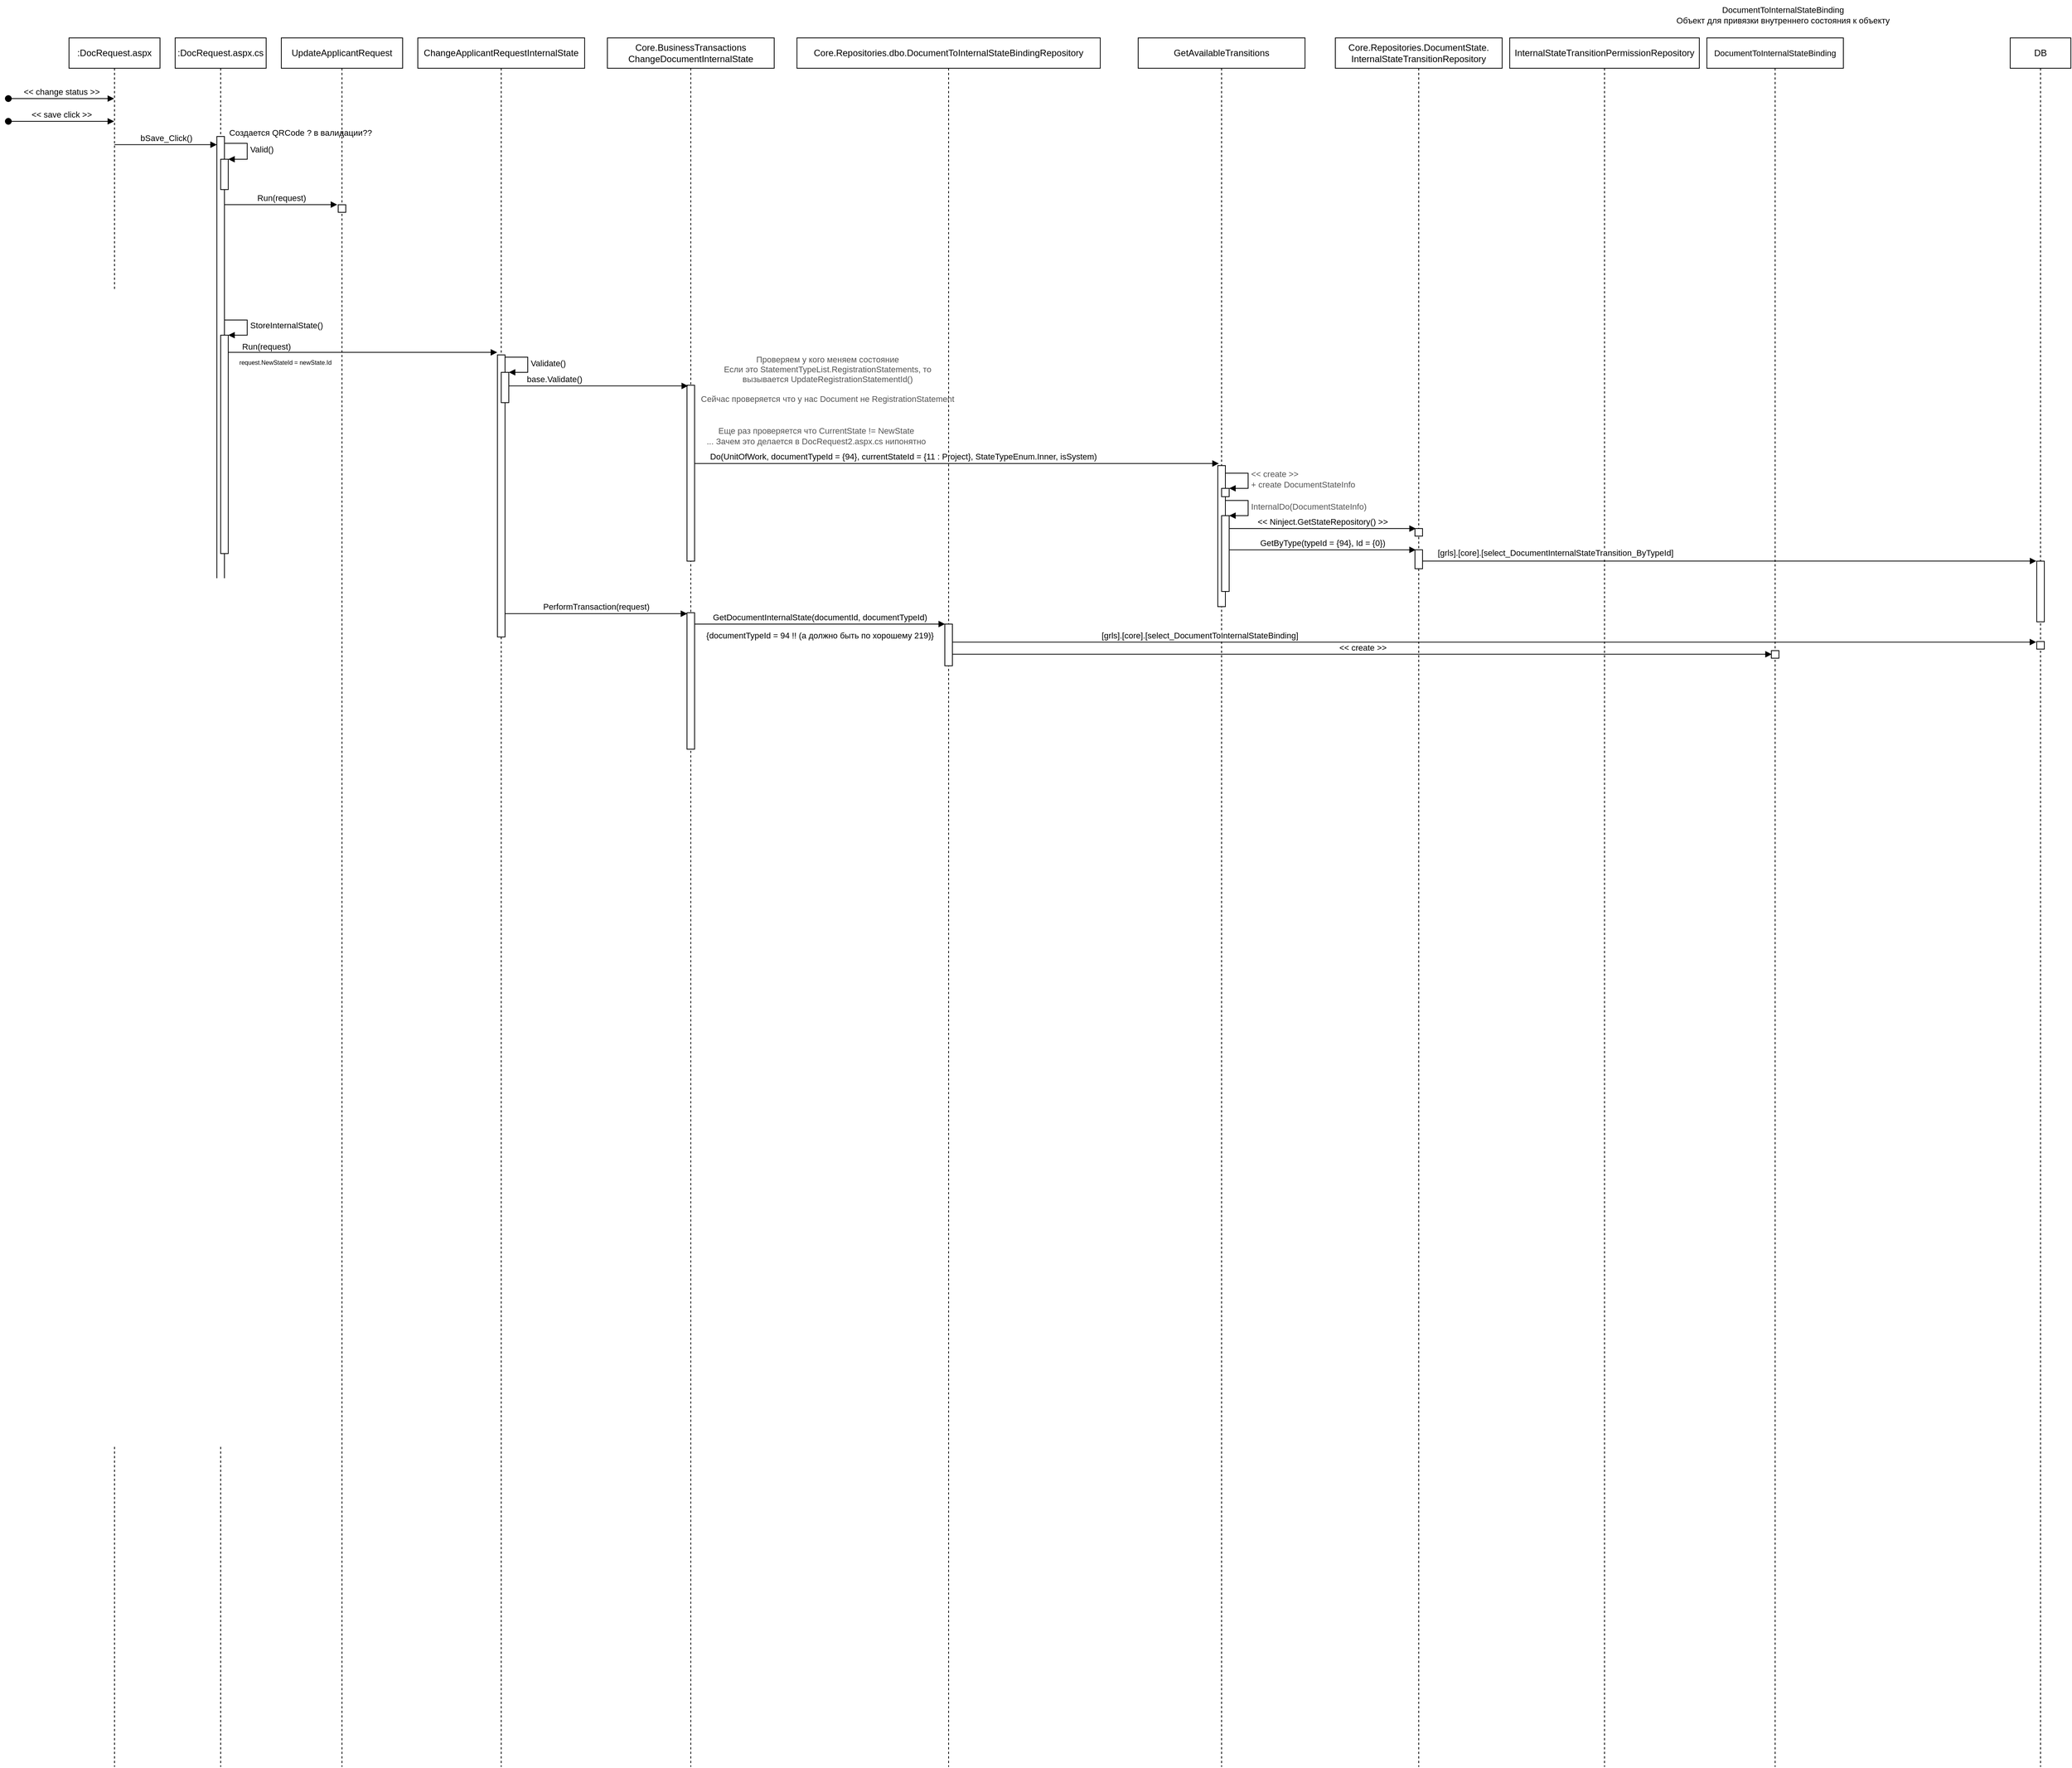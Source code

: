 <mxfile version="20.5.1" type="github">
  <diagram id="1gG8MEolRxr3eOi24UUM" name="Страница 1">
    <mxGraphModel dx="1800" dy="1773" grid="1" gridSize="10" guides="1" tooltips="1" connect="1" arrows="1" fold="1" page="1" pageScale="1" pageWidth="827" pageHeight="1169" math="0" shadow="0">
      <root>
        <mxCell id="0" />
        <mxCell id="1" parent="0" />
        <mxCell id="j3cDPz18Dl61WBa1ze43-2" value=":DocRequest.aspx.cs" style="shape=umlLifeline;perimeter=lifelinePerimeter;whiteSpace=wrap;html=1;container=1;collapsible=0;recursiveResize=0;outlineConnect=0;" vertex="1" parent="1">
          <mxGeometry x="220" y="40" width="120" height="2280" as="geometry" />
        </mxCell>
        <mxCell id="j3cDPz18Dl61WBa1ze43-5" value="" style="html=1;points=[];perimeter=orthogonalPerimeter;" vertex="1" parent="j3cDPz18Dl61WBa1ze43-2">
          <mxGeometry x="55" y="130" width="10" height="770" as="geometry" />
        </mxCell>
        <mxCell id="j3cDPz18Dl61WBa1ze43-48" value="" style="html=1;points=[];perimeter=orthogonalPerimeter;fontSize=11;" vertex="1" parent="j3cDPz18Dl61WBa1ze43-2">
          <mxGeometry x="60" y="160" width="10" height="40" as="geometry" />
        </mxCell>
        <mxCell id="j3cDPz18Dl61WBa1ze43-49" value="Valid()" style="edgeStyle=orthogonalEdgeStyle;html=1;align=left;spacingLeft=2;endArrow=block;rounded=0;entryX=1;entryY=0;fontSize=11;" edge="1" target="j3cDPz18Dl61WBa1ze43-48" parent="j3cDPz18Dl61WBa1ze43-2" source="j3cDPz18Dl61WBa1ze43-5">
          <mxGeometry relative="1" as="geometry">
            <mxPoint x="65" y="140" as="sourcePoint" />
            <Array as="points">
              <mxPoint x="95" y="139" />
              <mxPoint x="95" y="160" />
            </Array>
          </mxGeometry>
        </mxCell>
        <mxCell id="j3cDPz18Dl61WBa1ze43-1" value=":DocRequest.aspx" style="shape=umlLifeline;perimeter=lifelinePerimeter;whiteSpace=wrap;html=1;container=1;collapsible=0;recursiveResize=0;outlineConnect=0;" vertex="1" parent="1">
          <mxGeometry x="80" y="40" width="120" height="2280" as="geometry" />
        </mxCell>
        <mxCell id="j3cDPz18Dl61WBa1ze43-4" value="&amp;lt;&amp;lt; save click &amp;gt;&amp;gt;" style="html=1;verticalAlign=bottom;startArrow=oval;startFill=1;endArrow=block;startSize=8;rounded=0;" edge="1" parent="j3cDPz18Dl61WBa1ze43-1" target="j3cDPz18Dl61WBa1ze43-1">
          <mxGeometry width="60" relative="1" as="geometry">
            <mxPoint x="-80" y="110" as="sourcePoint" />
            <mxPoint x="59.5" y="110" as="targetPoint" />
          </mxGeometry>
        </mxCell>
        <mxCell id="j3cDPz18Dl61WBa1ze43-3" value="&amp;lt;&amp;lt; change status &amp;gt;&amp;gt;" style="html=1;verticalAlign=bottom;startArrow=oval;startFill=1;endArrow=block;startSize=8;rounded=0;" edge="1" parent="1" target="j3cDPz18Dl61WBa1ze43-1">
          <mxGeometry width="60" relative="1" as="geometry">
            <mxPoint y="120" as="sourcePoint" />
            <mxPoint x="90" y="120" as="targetPoint" />
          </mxGeometry>
        </mxCell>
        <mxCell id="j3cDPz18Dl61WBa1ze43-6" value="bSave_Click()" style="html=1;verticalAlign=bottom;endArrow=block;rounded=0;entryX=0.001;entryY=0.014;entryDx=0;entryDy=0;entryPerimeter=0;" edge="1" parent="1" source="j3cDPz18Dl61WBa1ze43-1" target="j3cDPz18Dl61WBa1ze43-5">
          <mxGeometry width="80" relative="1" as="geometry">
            <mxPoint x="400" y="300" as="sourcePoint" />
            <mxPoint x="480" y="300" as="targetPoint" />
          </mxGeometry>
        </mxCell>
        <mxCell id="j3cDPz18Dl61WBa1ze43-9" value="UpdateApplicantRequest" style="shape=umlLifeline;perimeter=lifelinePerimeter;whiteSpace=wrap;html=1;container=1;collapsible=0;recursiveResize=0;outlineConnect=0;" vertex="1" parent="1">
          <mxGeometry x="360" y="40" width="160" height="2280" as="geometry" />
        </mxCell>
        <mxCell id="j3cDPz18Dl61WBa1ze43-10" value="" style="html=1;points=[];perimeter=orthogonalPerimeter;" vertex="1" parent="j3cDPz18Dl61WBa1ze43-9">
          <mxGeometry x="75" y="220" width="10" height="10" as="geometry" />
        </mxCell>
        <mxCell id="j3cDPz18Dl61WBa1ze43-18" value="request.NewStateId = newState.Id" style="text;html=1;align=center;verticalAlign=middle;resizable=0;points=[];autosize=1;strokeColor=none;fillColor=none;fontSize=8;" vertex="1" parent="j3cDPz18Dl61WBa1ze43-9">
          <mxGeometry x="-70" y="418" width="150" height="20" as="geometry" />
        </mxCell>
        <mxCell id="j3cDPz18Dl61WBa1ze43-50" value="Создается QRCode ? в валидации??" style="text;html=1;align=center;verticalAlign=middle;resizable=0;points=[];autosize=1;strokeColor=none;fillColor=none;fontSize=11;" vertex="1" parent="j3cDPz18Dl61WBa1ze43-9">
          <mxGeometry x="-80" y="110" width="210" height="30" as="geometry" />
        </mxCell>
        <mxCell id="j3cDPz18Dl61WBa1ze43-11" value="Run(request)" style="html=1;verticalAlign=bottom;endArrow=block;rounded=0;entryX=-0.125;entryY=-0.018;entryDx=0;entryDy=0;entryPerimeter=0;" edge="1" parent="1" source="j3cDPz18Dl61WBa1ze43-5" target="j3cDPz18Dl61WBa1ze43-10">
          <mxGeometry width="80" relative="1" as="geometry">
            <mxPoint x="380" y="160" as="sourcePoint" />
            <mxPoint x="460" y="160" as="targetPoint" />
          </mxGeometry>
        </mxCell>
        <mxCell id="j3cDPz18Dl61WBa1ze43-12" value="" style="html=1;points=[];perimeter=orthogonalPerimeter;" vertex="1" parent="1">
          <mxGeometry x="280" y="432" width="10" height="288" as="geometry" />
        </mxCell>
        <mxCell id="j3cDPz18Dl61WBa1ze43-13" value="StoreInternalState()" style="edgeStyle=orthogonalEdgeStyle;html=1;align=left;spacingLeft=2;endArrow=block;rounded=0;entryX=1;entryY=0;" edge="1" target="j3cDPz18Dl61WBa1ze43-12" parent="1">
          <mxGeometry relative="1" as="geometry">
            <mxPoint x="285" y="411.97" as="sourcePoint" />
            <Array as="points">
              <mxPoint x="315" y="412" />
              <mxPoint x="315" y="432" />
            </Array>
          </mxGeometry>
        </mxCell>
        <mxCell id="j3cDPz18Dl61WBa1ze43-15" value="ChangeApplicantRequestInternalState" style="shape=umlLifeline;perimeter=lifelinePerimeter;whiteSpace=wrap;html=1;container=1;collapsible=0;recursiveResize=0;outlineConnect=0;" vertex="1" parent="1">
          <mxGeometry x="540" y="40" width="220" height="2280" as="geometry" />
        </mxCell>
        <mxCell id="j3cDPz18Dl61WBa1ze43-16" value="" style="html=1;points=[];perimeter=orthogonalPerimeter;" vertex="1" parent="j3cDPz18Dl61WBa1ze43-15">
          <mxGeometry x="105" y="418" width="10" height="372" as="geometry" />
        </mxCell>
        <mxCell id="j3cDPz18Dl61WBa1ze43-22" value="" style="html=1;points=[];perimeter=orthogonalPerimeter;fontSize=11;" vertex="1" parent="j3cDPz18Dl61WBa1ze43-15">
          <mxGeometry x="110" y="441" width="10" height="40" as="geometry" />
        </mxCell>
        <mxCell id="j3cDPz18Dl61WBa1ze43-23" value="Validate()" style="edgeStyle=orthogonalEdgeStyle;html=1;align=left;spacingLeft=2;endArrow=block;rounded=0;entryX=1;entryY=0;fontSize=11;" edge="1" target="j3cDPz18Dl61WBa1ze43-22" parent="j3cDPz18Dl61WBa1ze43-15" source="j3cDPz18Dl61WBa1ze43-16">
          <mxGeometry relative="1" as="geometry">
            <mxPoint x="115" y="421" as="sourcePoint" />
            <Array as="points">
              <mxPoint x="145" y="421" />
              <mxPoint x="145" y="441" />
            </Array>
          </mxGeometry>
        </mxCell>
        <mxCell id="j3cDPz18Dl61WBa1ze43-17" value="Run(request)" style="html=1;verticalAlign=bottom;endArrow=block;rounded=0;entryX=-0.033;entryY=-0.009;entryDx=0;entryDy=0;entryPerimeter=0;" edge="1" parent="1" source="j3cDPz18Dl61WBa1ze43-12" target="j3cDPz18Dl61WBa1ze43-16">
          <mxGeometry x="-0.718" y="-1" width="80" relative="1" as="geometry">
            <mxPoint x="295" y="336.56" as="sourcePoint" />
            <mxPoint x="443.75" y="336.56" as="targetPoint" />
            <mxPoint as="offset" />
          </mxGeometry>
        </mxCell>
        <mxCell id="j3cDPz18Dl61WBa1ze43-19" value="Core.BusinessTransactions&lt;br&gt;ChangeDocumentInternalState" style="shape=umlLifeline;perimeter=lifelinePerimeter;whiteSpace=wrap;html=1;container=1;collapsible=0;recursiveResize=0;outlineConnect=0;" vertex="1" parent="1">
          <mxGeometry x="790" y="40" width="220" height="2280" as="geometry" />
        </mxCell>
        <mxCell id="j3cDPz18Dl61WBa1ze43-20" value="" style="html=1;points=[];perimeter=orthogonalPerimeter;" vertex="1" parent="j3cDPz18Dl61WBa1ze43-19">
          <mxGeometry x="105" y="758" width="10" height="180" as="geometry" />
        </mxCell>
        <mxCell id="j3cDPz18Dl61WBa1ze43-25" value="" style="html=1;points=[];perimeter=orthogonalPerimeter;fontSize=11;" vertex="1" parent="j3cDPz18Dl61WBa1ze43-19">
          <mxGeometry x="105" y="458" width="10" height="232" as="geometry" />
        </mxCell>
        <mxCell id="j3cDPz18Dl61WBa1ze43-21" value="PerformTransaction(request)" style="html=1;verticalAlign=bottom;endArrow=block;rounded=0;fontSize=11;entryX=0.032;entryY=0.007;entryDx=0;entryDy=0;entryPerimeter=0;" edge="1" parent="1" target="j3cDPz18Dl61WBa1ze43-20">
          <mxGeometry width="80" relative="1" as="geometry">
            <mxPoint x="655" y="799.26" as="sourcePoint" />
            <mxPoint x="780" y="598" as="targetPoint" />
          </mxGeometry>
        </mxCell>
        <mxCell id="j3cDPz18Dl61WBa1ze43-24" value="base.Validate()" style="html=1;verticalAlign=bottom;endArrow=block;rounded=0;fontSize=11;entryX=0.14;entryY=0.004;entryDx=0;entryDy=0;entryPerimeter=0;" edge="1" parent="1" source="j3cDPz18Dl61WBa1ze43-22" target="j3cDPz18Dl61WBa1ze43-25">
          <mxGeometry x="-0.492" width="80" relative="1" as="geometry">
            <mxPoint x="700" y="478" as="sourcePoint" />
            <mxPoint x="780" y="478" as="targetPoint" />
            <mxPoint as="offset" />
          </mxGeometry>
        </mxCell>
        <mxCell id="j3cDPz18Dl61WBa1ze43-26" value="Core.Repositories.DocumentState.&lt;br&gt;InternalStateTransitionRepository" style="shape=umlLifeline;perimeter=lifelinePerimeter;whiteSpace=wrap;html=1;container=1;collapsible=0;recursiveResize=0;outlineConnect=0;" vertex="1" parent="1">
          <mxGeometry x="1750" y="40" width="220" height="2280" as="geometry" />
        </mxCell>
        <mxCell id="j3cDPz18Dl61WBa1ze43-28" value="" style="html=1;points=[];perimeter=orthogonalPerimeter;fontSize=11;" vertex="1" parent="j3cDPz18Dl61WBa1ze43-26">
          <mxGeometry x="105" y="647" width="10" height="10" as="geometry" />
        </mxCell>
        <mxCell id="j3cDPz18Dl61WBa1ze43-57" value="" style="html=1;points=[];perimeter=orthogonalPerimeter;fontSize=11;" vertex="1" parent="j3cDPz18Dl61WBa1ze43-26">
          <mxGeometry x="105" y="675" width="10" height="25" as="geometry" />
        </mxCell>
        <mxCell id="j3cDPz18Dl61WBa1ze43-29" value="Do(UnitOfWork, documentTypeId = {94}, currentStateId = {11 : Project}, StateTypeEnum.Inner, isSystem)" style="html=1;verticalAlign=bottom;endArrow=block;rounded=0;fontSize=11;entryX=0.134;entryY=-0.015;entryDx=0;entryDy=0;entryPerimeter=0;" edge="1" parent="1" source="j3cDPz18Dl61WBa1ze43-25" target="j3cDPz18Dl61WBa1ze43-31">
          <mxGeometry x="-0.204" width="80" relative="1" as="geometry">
            <mxPoint x="960" y="508.16" as="sourcePoint" />
            <mxPoint x="1196.4" y="508.16" as="targetPoint" />
            <mxPoint as="offset" />
          </mxGeometry>
        </mxCell>
        <mxCell id="j3cDPz18Dl61WBa1ze43-30" value="GetAvailableTransitions" style="shape=umlLifeline;perimeter=lifelinePerimeter;whiteSpace=wrap;html=1;container=1;collapsible=0;recursiveResize=0;outlineConnect=0;" vertex="1" parent="1">
          <mxGeometry x="1490" y="40" width="220" height="2280" as="geometry" />
        </mxCell>
        <mxCell id="j3cDPz18Dl61WBa1ze43-31" value="" style="html=1;points=[];perimeter=orthogonalPerimeter;fontSize=11;" vertex="1" parent="j3cDPz18Dl61WBa1ze43-30">
          <mxGeometry x="105" y="564" width="10" height="186" as="geometry" />
        </mxCell>
        <mxCell id="j3cDPz18Dl61WBa1ze43-53" value="" style="html=1;points=[];perimeter=orthogonalPerimeter;fontSize=11;fontColor=#545454;" vertex="1" parent="j3cDPz18Dl61WBa1ze43-30">
          <mxGeometry x="110" y="594" width="10" height="11" as="geometry" />
        </mxCell>
        <mxCell id="j3cDPz18Dl61WBa1ze43-54" value="&amp;lt;&amp;lt; create &amp;gt;&amp;gt;&lt;br&gt;+ create DocumentStateInfo" style="edgeStyle=orthogonalEdgeStyle;html=1;align=left;spacingLeft=2;endArrow=block;rounded=0;entryX=1;entryY=0;fontSize=11;fontColor=#545454;" edge="1" target="j3cDPz18Dl61WBa1ze43-53" parent="j3cDPz18Dl61WBa1ze43-30">
          <mxGeometry relative="1" as="geometry">
            <mxPoint x="115" y="574" as="sourcePoint" />
            <Array as="points">
              <mxPoint x="145" y="574" />
              <mxPoint x="145" y="594" />
            </Array>
          </mxGeometry>
        </mxCell>
        <mxCell id="j3cDPz18Dl61WBa1ze43-55" value="" style="html=1;points=[];perimeter=orthogonalPerimeter;fontSize=11;fontColor=#545454;" vertex="1" parent="j3cDPz18Dl61WBa1ze43-30">
          <mxGeometry x="110" y="630" width="10" height="100" as="geometry" />
        </mxCell>
        <mxCell id="j3cDPz18Dl61WBa1ze43-56" value="InternalDo(DocumentStateInfo)" style="edgeStyle=orthogonalEdgeStyle;html=1;align=left;spacingLeft=2;endArrow=block;rounded=0;entryX=1;entryY=0;fontSize=11;fontColor=#545454;" edge="1" target="j3cDPz18Dl61WBa1ze43-55" parent="j3cDPz18Dl61WBa1ze43-30">
          <mxGeometry relative="1" as="geometry">
            <mxPoint x="115" y="610" as="sourcePoint" />
            <Array as="points">
              <mxPoint x="145" y="610" />
              <mxPoint x="145" y="630" />
            </Array>
          </mxGeometry>
        </mxCell>
        <mxCell id="j3cDPz18Dl61WBa1ze43-32" value="&amp;lt;&amp;lt; Ninject.GetStateRepository() &amp;gt;&amp;gt;" style="html=1;verticalAlign=bottom;endArrow=block;rounded=0;fontSize=11;entryX=0.119;entryY=0.004;entryDx=0;entryDy=0;entryPerimeter=0;" edge="1" parent="1" source="j3cDPz18Dl61WBa1ze43-55" target="j3cDPz18Dl61WBa1ze43-28">
          <mxGeometry width="80" relative="1" as="geometry">
            <mxPoint x="1200" y="527.58" as="sourcePoint" />
            <mxPoint x="1280" y="527.58" as="targetPoint" />
          </mxGeometry>
        </mxCell>
        <mxCell id="j3cDPz18Dl61WBa1ze43-33" value="InternalStateTransitionPermissionRepository" style="shape=umlLifeline;perimeter=lifelinePerimeter;whiteSpace=wrap;html=1;container=1;collapsible=0;recursiveResize=0;outlineConnect=0;" vertex="1" parent="1">
          <mxGeometry x="1980" y="40" width="250" height="2280" as="geometry" />
        </mxCell>
        <mxCell id="j3cDPz18Dl61WBa1ze43-35" value="Core.Repositories.dbo.DocumentToInternalStateBindingRepository" style="shape=umlLifeline;perimeter=lifelinePerimeter;whiteSpace=wrap;html=1;container=1;collapsible=0;recursiveResize=0;outlineConnect=0;" vertex="1" parent="1">
          <mxGeometry x="1040" y="40" width="400" height="2280" as="geometry" />
        </mxCell>
        <mxCell id="j3cDPz18Dl61WBa1ze43-36" value="" style="html=1;points=[];perimeter=orthogonalPerimeter;" vertex="1" parent="j3cDPz18Dl61WBa1ze43-35">
          <mxGeometry x="195" y="773" width="10" height="55" as="geometry" />
        </mxCell>
        <mxCell id="j3cDPz18Dl61WBa1ze43-39" value="{documentTypeId = 94 !! (а должно быть по хорошему 219)}" style="text;html=1;align=center;verticalAlign=middle;resizable=0;points=[];autosize=1;strokeColor=none;fillColor=none;fontSize=11;" vertex="1" parent="j3cDPz18Dl61WBa1ze43-35">
          <mxGeometry x="-130" y="773" width="320" height="30" as="geometry" />
        </mxCell>
        <mxCell id="j3cDPz18Dl61WBa1ze43-51" value="Проверяем у кого меняем состояние&lt;br&gt;Если это StatementTypeList.RegistrationStatements, то&lt;br&gt;вызывается UpdateRegistrationStatementId()&lt;br&gt;&lt;br&gt;Сейчас проверяется что у нас Document не RegistrationStatement" style="text;html=1;align=center;verticalAlign=middle;resizable=0;points=[];autosize=1;strokeColor=none;fillColor=none;fontSize=11;fontColor=#545454;" vertex="1" parent="j3cDPz18Dl61WBa1ze43-35">
          <mxGeometry x="-140" y="410" width="360" height="80" as="geometry" />
        </mxCell>
        <mxCell id="j3cDPz18Dl61WBa1ze43-52" value="Еще раз проверяется что CurrentState != NewState&lt;br&gt;... Зачем это делается в DocRequest2.aspx.cs нипонятно" style="text;html=1;align=center;verticalAlign=middle;resizable=0;points=[];autosize=1;strokeColor=none;fillColor=none;fontSize=11;fontColor=#545454;" vertex="1" parent="j3cDPz18Dl61WBa1ze43-35">
          <mxGeometry x="-130" y="505" width="310" height="40" as="geometry" />
        </mxCell>
        <mxCell id="j3cDPz18Dl61WBa1ze43-38" value="GetDocumentInternalState(documentId, documentTypeId)" style="html=1;verticalAlign=bottom;endArrow=block;rounded=0;fontSize=11;entryX=0.03;entryY=-0.001;entryDx=0;entryDy=0;entryPerimeter=0;" edge="1" parent="1" source="j3cDPz18Dl61WBa1ze43-20" target="j3cDPz18Dl61WBa1ze43-36">
          <mxGeometry width="80" relative="1" as="geometry">
            <mxPoint x="990" y="768" as="sourcePoint" />
            <mxPoint x="1070" y="768" as="targetPoint" />
          </mxGeometry>
        </mxCell>
        <mxCell id="j3cDPz18Dl61WBa1ze43-40" value="DB" style="shape=umlLifeline;perimeter=lifelinePerimeter;whiteSpace=wrap;html=1;container=1;collapsible=0;recursiveResize=0;outlineConnect=0;" vertex="1" parent="1">
          <mxGeometry x="2640" y="40" width="80" height="2280" as="geometry" />
        </mxCell>
        <mxCell id="j3cDPz18Dl61WBa1ze43-41" value="" style="html=1;points=[];perimeter=orthogonalPerimeter;fontSize=11;" vertex="1" parent="j3cDPz18Dl61WBa1ze43-40">
          <mxGeometry x="35" y="796" width="10" height="10" as="geometry" />
        </mxCell>
        <mxCell id="j3cDPz18Dl61WBa1ze43-59" value="" style="html=1;points=[];perimeter=orthogonalPerimeter;fontSize=11;fontColor=#545454;" vertex="1" parent="j3cDPz18Dl61WBa1ze43-40">
          <mxGeometry x="35" y="690" width="10" height="80" as="geometry" />
        </mxCell>
        <mxCell id="j3cDPz18Dl61WBa1ze43-42" value="[grls].[core].[select_DocumentToInternalStateBinding]" style="html=1;verticalAlign=bottom;endArrow=block;rounded=0;fontSize=11;entryX=-0.066;entryY=0.073;entryDx=0;entryDy=0;entryPerimeter=0;" edge="1" parent="1" source="j3cDPz18Dl61WBa1ze43-36" target="j3cDPz18Dl61WBa1ze43-41">
          <mxGeometry x="-0.544" width="80" relative="1" as="geometry">
            <mxPoint x="1580" y="928" as="sourcePoint" />
            <mxPoint x="1660" y="928" as="targetPoint" />
            <mxPoint as="offset" />
          </mxGeometry>
        </mxCell>
        <mxCell id="j3cDPz18Dl61WBa1ze43-43" value="DocumentToInternalStateBinding&lt;br&gt;Объект для привязки внутреннего состояния к объекту" style="text;html=1;align=center;verticalAlign=middle;resizable=0;points=[];autosize=1;strokeColor=none;fillColor=none;fontSize=11;" vertex="1" parent="1">
          <mxGeometry x="2190" y="-10" width="300" height="40" as="geometry" />
        </mxCell>
        <mxCell id="j3cDPz18Dl61WBa1ze43-44" value="&lt;span style=&quot;font-size: 11px;&quot;&gt;DocumentToInternalStateBinding&lt;/span&gt;" style="shape=umlLifeline;perimeter=lifelinePerimeter;whiteSpace=wrap;html=1;container=1;collapsible=0;recursiveResize=0;outlineConnect=0;" vertex="1" parent="1">
          <mxGeometry x="2240" y="40" width="180" height="2280" as="geometry" />
        </mxCell>
        <mxCell id="j3cDPz18Dl61WBa1ze43-45" value="" style="html=1;points=[];perimeter=orthogonalPerimeter;fontSize=11;" vertex="1" parent="j3cDPz18Dl61WBa1ze43-44">
          <mxGeometry x="85" y="808" width="10" height="10" as="geometry" />
        </mxCell>
        <mxCell id="j3cDPz18Dl61WBa1ze43-47" value="&amp;lt;&amp;lt; create &amp;gt;&amp;gt;" style="html=1;verticalAlign=bottom;endArrow=block;rounded=0;fontSize=11;entryX=0.056;entryY=0.476;entryDx=0;entryDy=0;entryPerimeter=0;" edge="1" parent="1" source="j3cDPz18Dl61WBa1ze43-36" target="j3cDPz18Dl61WBa1ze43-45">
          <mxGeometry width="80" relative="1" as="geometry">
            <mxPoint x="2110" y="852.76" as="sourcePoint" />
            <mxPoint x="2170" y="798" as="targetPoint" />
          </mxGeometry>
        </mxCell>
        <mxCell id="j3cDPz18Dl61WBa1ze43-58" value="GetByType(typeId = {94}, Id = {0})" style="html=1;verticalAlign=bottom;endArrow=block;rounded=0;fontSize=11;entryX=0.119;entryY=0.004;entryDx=0;entryDy=0;entryPerimeter=0;" edge="1" parent="1" target="j3cDPz18Dl61WBa1ze43-57" source="j3cDPz18Dl61WBa1ze43-55">
          <mxGeometry width="80" relative="1" as="geometry">
            <mxPoint x="1620" y="697.04" as="sourcePoint" />
            <mxPoint x="1290" y="537.58" as="targetPoint" />
          </mxGeometry>
        </mxCell>
        <mxCell id="j3cDPz18Dl61WBa1ze43-60" value="[grls].[core].[select_DocumentInternalStateTransition_ByTypeId]" style="html=1;verticalAlign=bottom;endArrow=block;rounded=0;fontSize=11;fontColor=#000;entryX=-0.052;entryY=-0.002;entryDx=0;entryDy=0;entryPerimeter=0;" edge="1" parent="1" source="j3cDPz18Dl61WBa1ze43-57" target="j3cDPz18Dl61WBa1ze43-59">
          <mxGeometry x="-0.568" y="2" width="80" relative="1" as="geometry">
            <mxPoint x="2220" y="670" as="sourcePoint" />
            <mxPoint x="2300" y="670" as="targetPoint" />
            <mxPoint as="offset" />
          </mxGeometry>
        </mxCell>
      </root>
    </mxGraphModel>
  </diagram>
</mxfile>
